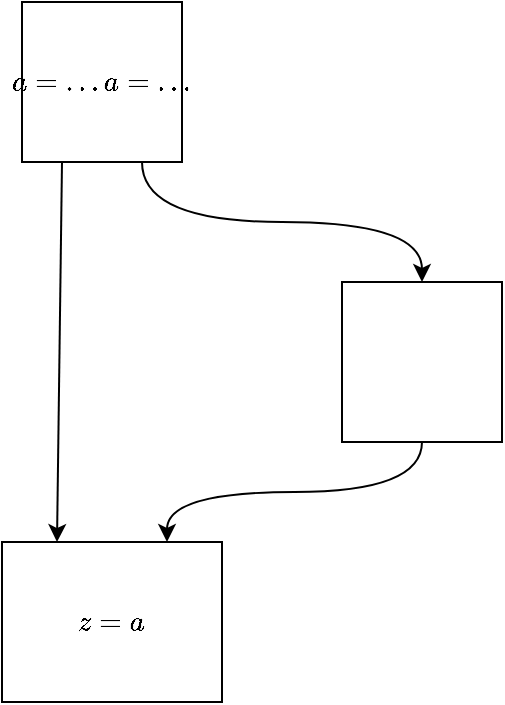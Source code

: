 <mxfile version="14.6.13" type="device"><diagram id="HmdnJrsR9ZPqzKCo6pRV" name="第 1 页"><mxGraphModel dx="716" dy="419" grid="1" gridSize="10" guides="1" tooltips="1" connect="1" arrows="1" fold="1" page="1" pageScale="1" pageWidth="827" pageHeight="1169" math="1" shadow="0"><root><mxCell id="0"/><mxCell id="1" parent="0"/><mxCell id="FnAEW3bLnD-AHwqxFZY6-28" style="rounded=0;orthogonalLoop=1;jettySize=auto;html=1;exitX=0.75;exitY=1;exitDx=0;exitDy=0;entryX=0.5;entryY=0;entryDx=0;entryDy=0;edgeStyle=orthogonalEdgeStyle;curved=1;" edge="1" parent="1" source="FnAEW3bLnD-AHwqxFZY6-29" target="FnAEW3bLnD-AHwqxFZY6-31"><mxGeometry relative="1" as="geometry"/></mxCell><mxCell id="FnAEW3bLnD-AHwqxFZY6-29" value="" style="rounded=0;whiteSpace=wrap;html=1;" vertex="1" parent="1"><mxGeometry x="90" y="210" width="80" height="80" as="geometry"/></mxCell><mxCell id="FnAEW3bLnD-AHwqxFZY6-30" style="edgeStyle=orthogonalEdgeStyle;curved=1;rounded=0;orthogonalLoop=1;jettySize=auto;html=1;entryX=0.75;entryY=0;entryDx=0;entryDy=0;exitX=0.5;exitY=1;exitDx=0;exitDy=0;" edge="1" parent="1" source="FnAEW3bLnD-AHwqxFZY6-31" target="FnAEW3bLnD-AHwqxFZY6-32"><mxGeometry relative="1" as="geometry"/></mxCell><mxCell id="FnAEW3bLnD-AHwqxFZY6-31" value="" style="rounded=0;whiteSpace=wrap;html=1;" vertex="1" parent="1"><mxGeometry x="250" y="350" width="80" height="80" as="geometry"/></mxCell><mxCell id="FnAEW3bLnD-AHwqxFZY6-32" value="" style="rounded=0;whiteSpace=wrap;html=1;" vertex="1" parent="1"><mxGeometry x="80" y="480" width="110" height="80" as="geometry"/></mxCell><mxCell id="FnAEW3bLnD-AHwqxFZY6-33" value="$$&lt;br&gt;z=a&lt;br&gt;$$" style="text;html=1;strokeColor=none;fillColor=none;align=center;verticalAlign=middle;whiteSpace=wrap;rounded=0;" vertex="1" parent="1"><mxGeometry x="80" y="480" width="110" height="80" as="geometry"/></mxCell><mxCell id="FnAEW3bLnD-AHwqxFZY6-35" style="edgeStyle=none;rounded=0;orthogonalLoop=1;jettySize=auto;html=1;exitX=0.25;exitY=1;exitDx=0;exitDy=0;entryX=0.25;entryY=0;entryDx=0;entryDy=0;" edge="1" parent="1" source="FnAEW3bLnD-AHwqxFZY6-36" target="FnAEW3bLnD-AHwqxFZY6-32"><mxGeometry relative="1" as="geometry"/></mxCell><mxCell id="FnAEW3bLnD-AHwqxFZY6-36" value="$$&lt;br&gt;a=\dots \\&lt;br&gt;a=\dots&lt;br&gt;$$" style="text;html=1;strokeColor=none;fillColor=none;align=center;verticalAlign=middle;whiteSpace=wrap;rounded=0;" vertex="1" parent="1"><mxGeometry x="90" y="210" width="80" height="80" as="geometry"/></mxCell></root></mxGraphModel></diagram></mxfile>